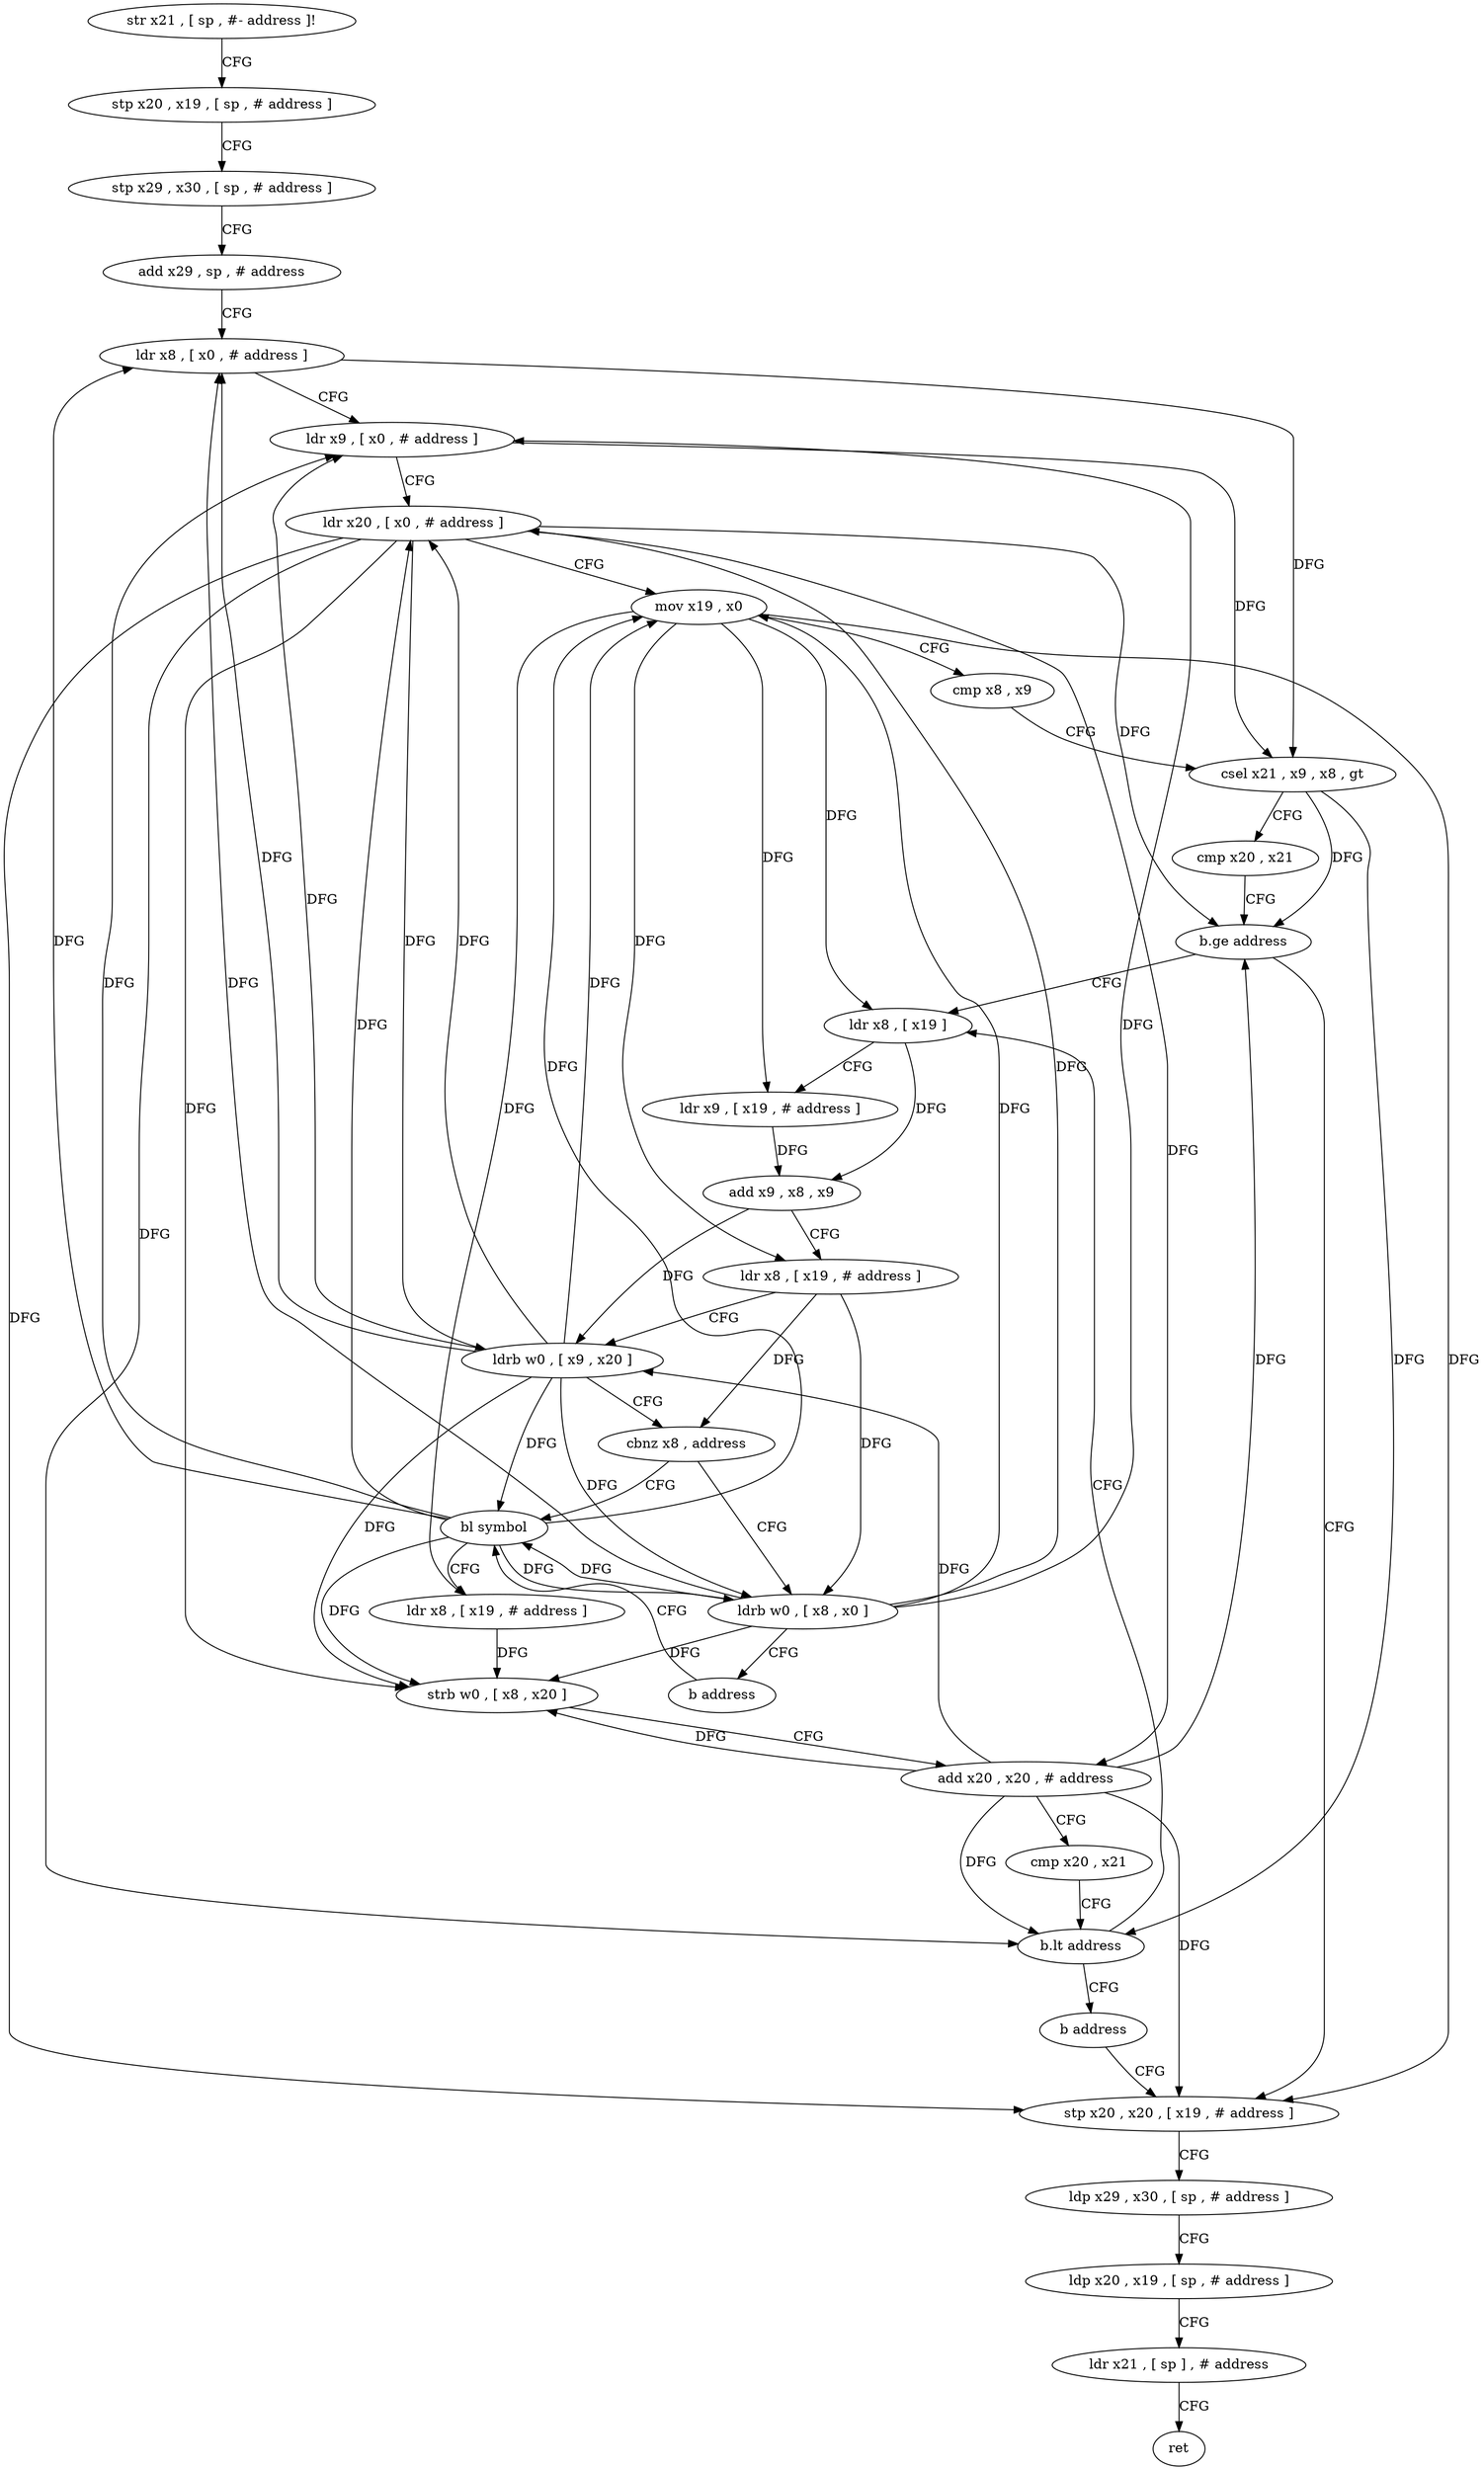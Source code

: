 digraph "func" {
"4225572" [label = "str x21 , [ sp , #- address ]!" ]
"4225576" [label = "stp x20 , x19 , [ sp , # address ]" ]
"4225580" [label = "stp x29 , x30 , [ sp , # address ]" ]
"4225584" [label = "add x29 , sp , # address" ]
"4225588" [label = "ldr x8 , [ x0 , # address ]" ]
"4225592" [label = "ldr x9 , [ x0 , # address ]" ]
"4225596" [label = "ldr x20 , [ x0 , # address ]" ]
"4225600" [label = "mov x19 , x0" ]
"4225604" [label = "cmp x8 , x9" ]
"4225608" [label = "csel x21 , x9 , x8 , gt" ]
"4225612" [label = "cmp x20 , x21" ]
"4225616" [label = "b.ge address" ]
"4225680" [label = "stp x20 , x20 , [ x19 , # address ]" ]
"4225620" [label = "ldr x8 , [ x19 ]" ]
"4225684" [label = "ldp x29 , x30 , [ sp , # address ]" ]
"4225688" [label = "ldp x20 , x19 , [ sp , # address ]" ]
"4225692" [label = "ldr x21 , [ sp ] , # address" ]
"4225696" [label = "ret" ]
"4225624" [label = "ldr x9 , [ x19 , # address ]" ]
"4225628" [label = "add x9 , x8 , x9" ]
"4225632" [label = "ldr x8 , [ x19 , # address ]" ]
"4225636" [label = "ldrb w0 , [ x9 , x20 ]" ]
"4225640" [label = "cbnz x8 , address" ]
"4225672" [label = "ldrb w0 , [ x8 , x0 ]" ]
"4225644" [label = "bl symbol" ]
"4225676" [label = "b address" ]
"4225648" [label = "ldr x8 , [ x19 , # address ]" ]
"4225652" [label = "strb w0 , [ x8 , x20 ]" ]
"4225656" [label = "add x20 , x20 , # address" ]
"4225660" [label = "cmp x20 , x21" ]
"4225664" [label = "b.lt address" ]
"4225668" [label = "b address" ]
"4225572" -> "4225576" [ label = "CFG" ]
"4225576" -> "4225580" [ label = "CFG" ]
"4225580" -> "4225584" [ label = "CFG" ]
"4225584" -> "4225588" [ label = "CFG" ]
"4225588" -> "4225592" [ label = "CFG" ]
"4225588" -> "4225608" [ label = "DFG" ]
"4225592" -> "4225596" [ label = "CFG" ]
"4225592" -> "4225608" [ label = "DFG" ]
"4225596" -> "4225600" [ label = "CFG" ]
"4225596" -> "4225616" [ label = "DFG" ]
"4225596" -> "4225680" [ label = "DFG" ]
"4225596" -> "4225636" [ label = "DFG" ]
"4225596" -> "4225652" [ label = "DFG" ]
"4225596" -> "4225656" [ label = "DFG" ]
"4225596" -> "4225664" [ label = "DFG" ]
"4225600" -> "4225604" [ label = "CFG" ]
"4225600" -> "4225680" [ label = "DFG" ]
"4225600" -> "4225620" [ label = "DFG" ]
"4225600" -> "4225624" [ label = "DFG" ]
"4225600" -> "4225632" [ label = "DFG" ]
"4225600" -> "4225648" [ label = "DFG" ]
"4225604" -> "4225608" [ label = "CFG" ]
"4225608" -> "4225612" [ label = "CFG" ]
"4225608" -> "4225616" [ label = "DFG" ]
"4225608" -> "4225664" [ label = "DFG" ]
"4225612" -> "4225616" [ label = "CFG" ]
"4225616" -> "4225680" [ label = "CFG" ]
"4225616" -> "4225620" [ label = "CFG" ]
"4225680" -> "4225684" [ label = "CFG" ]
"4225620" -> "4225624" [ label = "CFG" ]
"4225620" -> "4225628" [ label = "DFG" ]
"4225684" -> "4225688" [ label = "CFG" ]
"4225688" -> "4225692" [ label = "CFG" ]
"4225692" -> "4225696" [ label = "CFG" ]
"4225624" -> "4225628" [ label = "DFG" ]
"4225628" -> "4225632" [ label = "CFG" ]
"4225628" -> "4225636" [ label = "DFG" ]
"4225632" -> "4225636" [ label = "CFG" ]
"4225632" -> "4225640" [ label = "DFG" ]
"4225632" -> "4225672" [ label = "DFG" ]
"4225636" -> "4225640" [ label = "CFG" ]
"4225636" -> "4225588" [ label = "DFG" ]
"4225636" -> "4225592" [ label = "DFG" ]
"4225636" -> "4225596" [ label = "DFG" ]
"4225636" -> "4225600" [ label = "DFG" ]
"4225636" -> "4225672" [ label = "DFG" ]
"4225636" -> "4225644" [ label = "DFG" ]
"4225636" -> "4225652" [ label = "DFG" ]
"4225640" -> "4225672" [ label = "CFG" ]
"4225640" -> "4225644" [ label = "CFG" ]
"4225672" -> "4225676" [ label = "CFG" ]
"4225672" -> "4225588" [ label = "DFG" ]
"4225672" -> "4225592" [ label = "DFG" ]
"4225672" -> "4225596" [ label = "DFG" ]
"4225672" -> "4225600" [ label = "DFG" ]
"4225672" -> "4225644" [ label = "DFG" ]
"4225672" -> "4225652" [ label = "DFG" ]
"4225644" -> "4225648" [ label = "CFG" ]
"4225644" -> "4225588" [ label = "DFG" ]
"4225644" -> "4225592" [ label = "DFG" ]
"4225644" -> "4225596" [ label = "DFG" ]
"4225644" -> "4225600" [ label = "DFG" ]
"4225644" -> "4225672" [ label = "DFG" ]
"4225644" -> "4225652" [ label = "DFG" ]
"4225676" -> "4225644" [ label = "CFG" ]
"4225648" -> "4225652" [ label = "DFG" ]
"4225652" -> "4225656" [ label = "CFG" ]
"4225656" -> "4225660" [ label = "CFG" ]
"4225656" -> "4225680" [ label = "DFG" ]
"4225656" -> "4225636" [ label = "DFG" ]
"4225656" -> "4225616" [ label = "DFG" ]
"4225656" -> "4225652" [ label = "DFG" ]
"4225656" -> "4225664" [ label = "DFG" ]
"4225660" -> "4225664" [ label = "CFG" ]
"4225664" -> "4225620" [ label = "CFG" ]
"4225664" -> "4225668" [ label = "CFG" ]
"4225668" -> "4225680" [ label = "CFG" ]
}
